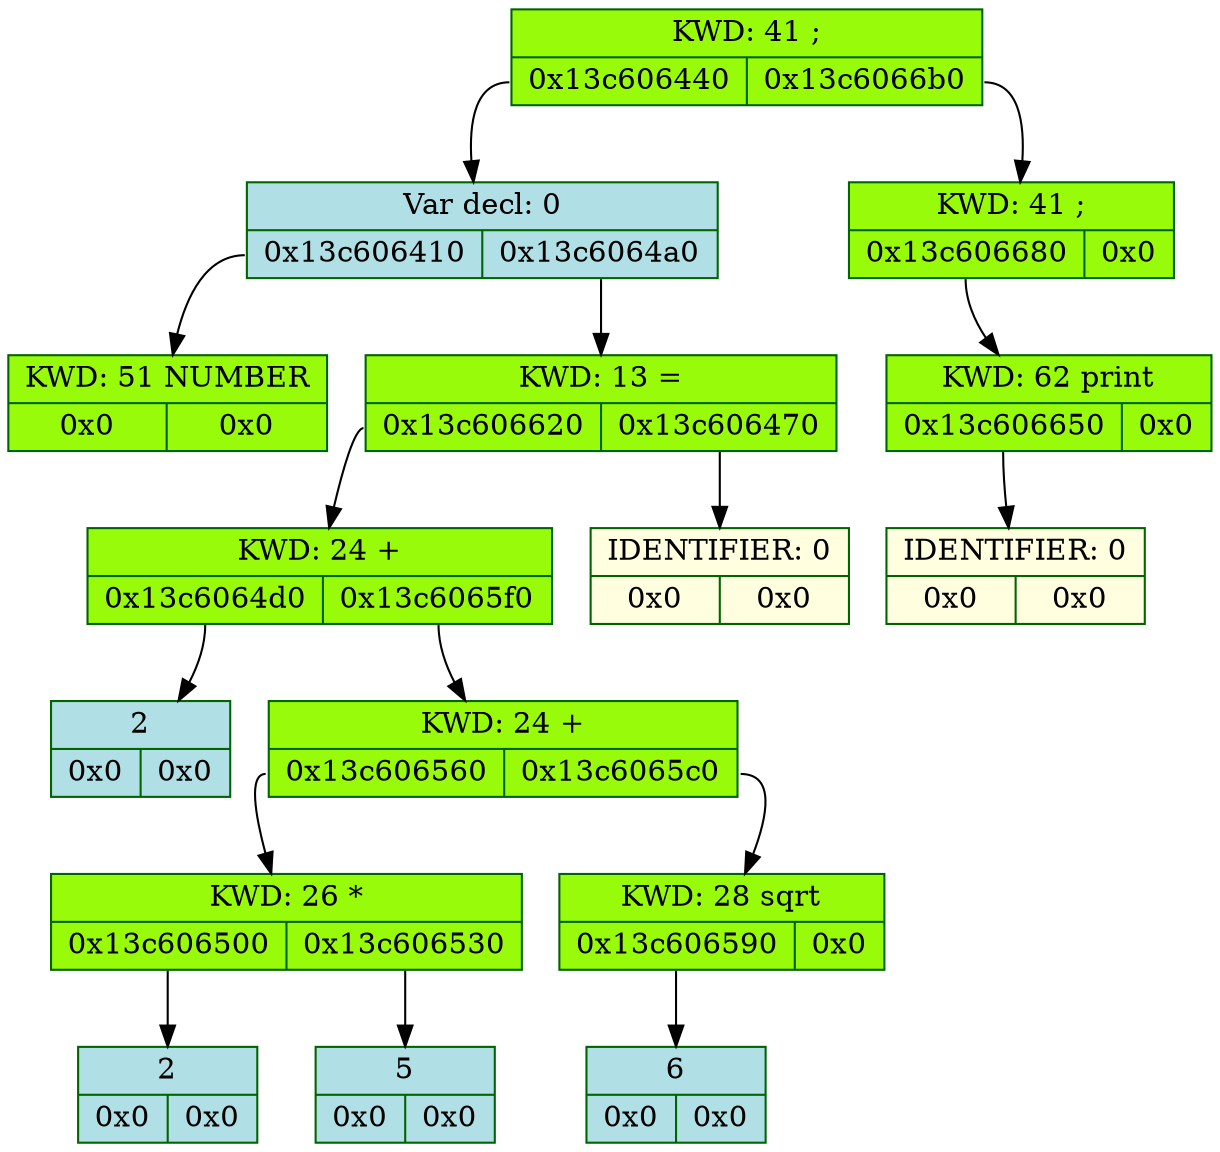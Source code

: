 digraph D{
	rankdir = TB

	node_5307918048 [color = "darkgreen", style = "filled", shape = "record", fillcolor = "#98FB9" label = "{KWD: 41 ;  | {<fl5307918048> 0x13c606440 | <fr5307918048> 0x13c6066b0}}"]
	node_5307918048: <fl5307918048> -> node_5307917376 [color = "black", arrowhead = "normal", label = ""]
	node_5307917376 [color = "darkgreen", style = "filled", shape = "record", fillcolor = "#B0E0E6" label = "{Var decl: 0 | {<fl5307917376> 0x13c606410 | <fr5307917376> 0x13c6064a0}}"]
	node_5307917376: <fl5307917376> -> node_5307917328 [color = "black", arrowhead = "normal", label = ""]
	node_5307917328 [color = "darkgreen", style = "filled", shape = "record", fillcolor = "#98FB9" label = "{KWD: 51 NUMBER  | {<fl5307917328> 0x0 | <fr5307917328> 0x0}}"]
	node_5307917376: <fr5307917376> -> node_5307917472 [color = "black", arrowhead = "normal", label = ""]
	node_5307917472 [color = "darkgreen", style = "filled", shape = "record", fillcolor = "#98FB9" label = "{KWD: 13 =  | {<fl5307917472> 0x13c606620 | <fr5307917472> 0x13c606470}}"]
	node_5307917472: <fl5307917472> -> node_5307917856 [color = "black", arrowhead = "normal", label = ""]
	node_5307917856 [color = "darkgreen", style = "filled", shape = "record", fillcolor = "#98FB9" label = "{KWD: 24 +  | {<fl5307917856> 0x13c6064d0 | <fr5307917856> 0x13c6065f0}}"]
	node_5307917856: <fl5307917856> -> node_5307917520 [color = "black", arrowhead = "normal", label = ""]
	node_5307917520 [color = "darkgreen", style = "filled", shape = "record", fillcolor = "#B0E0E6" label = "{2  | {<fl5307917520> 0x0 | <fr5307917520> 0x0}}"]
	node_5307917856: <fr5307917856> -> node_5307917808 [color = "black", arrowhead = "normal", label = ""]
	node_5307917808 [color = "darkgreen", style = "filled", shape = "record", fillcolor = "#98FB9" label = "{KWD: 24 +  | {<fl5307917808> 0x13c606560 | <fr5307917808> 0x13c6065c0}}"]
	node_5307917808: <fl5307917808> -> node_5307917664 [color = "black", arrowhead = "normal", label = ""]
	node_5307917664 [color = "darkgreen", style = "filled", shape = "record", fillcolor = "#98FB9" label = "{KWD: 26 *  | {<fl5307917664> 0x13c606500 | <fr5307917664> 0x13c606530}}"]
	node_5307917664: <fl5307917664> -> node_5307917568 [color = "black", arrowhead = "normal", label = ""]
	node_5307917568 [color = "darkgreen", style = "filled", shape = "record", fillcolor = "#B0E0E6" label = "{2  | {<fl5307917568> 0x0 | <fr5307917568> 0x0}}"]
	node_5307917664: <fr5307917664> -> node_5307917616 [color = "black", arrowhead = "normal", label = ""]
	node_5307917616 [color = "darkgreen", style = "filled", shape = "record", fillcolor = "#B0E0E6" label = "{5  | {<fl5307917616> 0x0 | <fr5307917616> 0x0}}"]
	node_5307917808: <fr5307917808> -> node_5307917760 [color = "black", arrowhead = "normal", label = ""]
	node_5307917760 [color = "darkgreen", style = "filled", shape = "record", fillcolor = "#98FB9" label = "{KWD: 28 sqrt  | {<fl5307917760> 0x13c606590 | <fr5307917760> 0x0}}"]
	node_5307917760: <fl5307917760> -> node_5307917712 [color = "black", arrowhead = "normal", label = ""]
	node_5307917712 [color = "darkgreen", style = "filled", shape = "record", fillcolor = "#B0E0E6" label = "{6  | {<fl5307917712> 0x0 | <fr5307917712> 0x0}}"]
	node_5307917472: <fr5307917472> -> node_5307917424 [color = "black", arrowhead = "normal", label = ""]
	node_5307917424 [color = "darkgreen", style = "filled", shape = "record", fillcolor = "#FFFFE0" label = "{IDENTIFIER: 0 | {<fl5307917424> 0x0 | <fr5307917424> 0x0}}"]
	node_5307918048: <fr5307918048> -> node_5307918000 [color = "black", arrowhead = "normal", label = ""]
	node_5307918000 [color = "darkgreen", style = "filled", shape = "record", fillcolor = "#98FB9" label = "{KWD: 41 ;  | {<fl5307918000> 0x13c606680 | <fr5307918000> 0x0}}"]
	node_5307918000: <fl5307918000> -> node_5307917952 [color = "black", arrowhead = "normal", label = ""]
	node_5307917952 [color = "darkgreen", style = "filled", shape = "record", fillcolor = "#98FB9" label = "{KWD: 62 print  | {<fl5307917952> 0x13c606650 | <fr5307917952> 0x0}}"]
	node_5307917952: <fl5307917952> -> node_5307917904 [color = "black", arrowhead = "normal", label = ""]
	node_5307917904 [color = "darkgreen", style = "filled", shape = "record", fillcolor = "#FFFFE0" label = "{IDENTIFIER: 0 | {<fl5307917904> 0x0 | <fr5307917904> 0x0}}"]
}